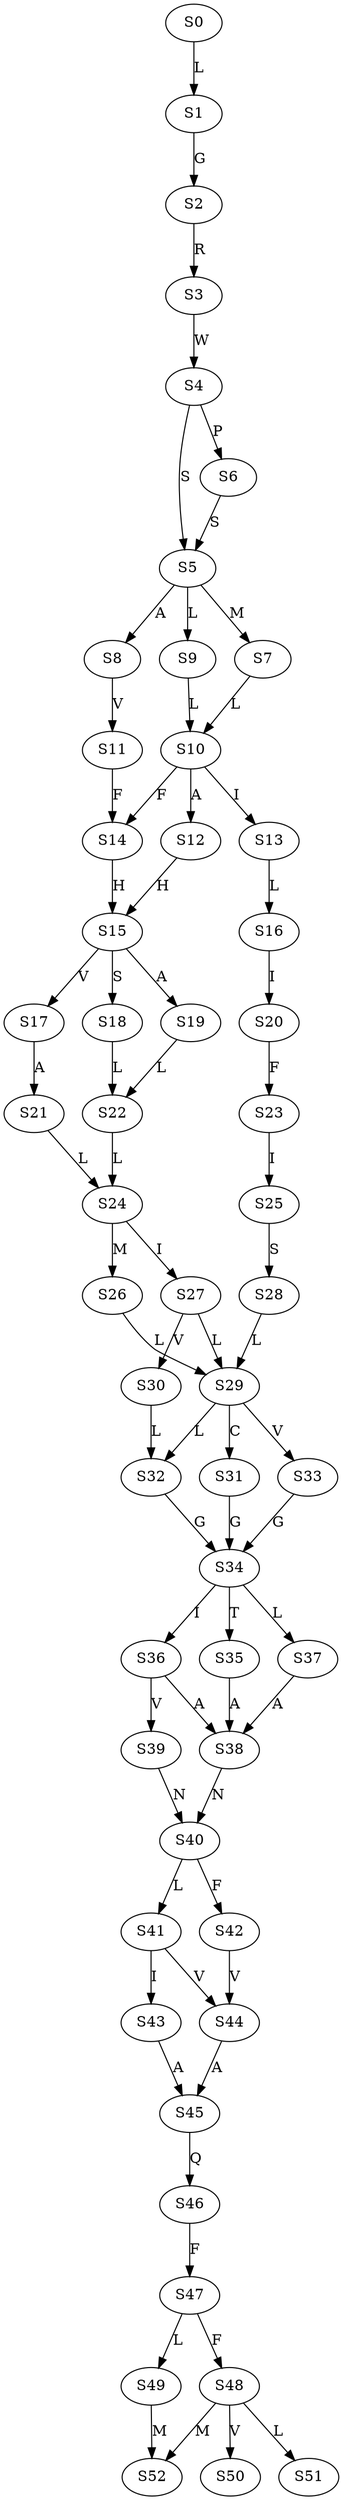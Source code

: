 strict digraph  {
	S0 -> S1 [ label = L ];
	S1 -> S2 [ label = G ];
	S2 -> S3 [ label = R ];
	S3 -> S4 [ label = W ];
	S4 -> S5 [ label = S ];
	S4 -> S6 [ label = P ];
	S5 -> S7 [ label = M ];
	S5 -> S8 [ label = A ];
	S5 -> S9 [ label = L ];
	S6 -> S5 [ label = S ];
	S7 -> S10 [ label = L ];
	S8 -> S11 [ label = V ];
	S9 -> S10 [ label = L ];
	S10 -> S12 [ label = A ];
	S10 -> S13 [ label = I ];
	S10 -> S14 [ label = F ];
	S11 -> S14 [ label = F ];
	S12 -> S15 [ label = H ];
	S13 -> S16 [ label = L ];
	S14 -> S15 [ label = H ];
	S15 -> S17 [ label = V ];
	S15 -> S18 [ label = S ];
	S15 -> S19 [ label = A ];
	S16 -> S20 [ label = I ];
	S17 -> S21 [ label = A ];
	S18 -> S22 [ label = L ];
	S19 -> S22 [ label = L ];
	S20 -> S23 [ label = F ];
	S21 -> S24 [ label = L ];
	S22 -> S24 [ label = L ];
	S23 -> S25 [ label = I ];
	S24 -> S26 [ label = M ];
	S24 -> S27 [ label = I ];
	S25 -> S28 [ label = S ];
	S26 -> S29 [ label = L ];
	S27 -> S29 [ label = L ];
	S27 -> S30 [ label = V ];
	S28 -> S29 [ label = L ];
	S29 -> S31 [ label = C ];
	S29 -> S32 [ label = L ];
	S29 -> S33 [ label = V ];
	S30 -> S32 [ label = L ];
	S31 -> S34 [ label = G ];
	S32 -> S34 [ label = G ];
	S33 -> S34 [ label = G ];
	S34 -> S35 [ label = T ];
	S34 -> S36 [ label = I ];
	S34 -> S37 [ label = L ];
	S35 -> S38 [ label = A ];
	S36 -> S38 [ label = A ];
	S36 -> S39 [ label = V ];
	S37 -> S38 [ label = A ];
	S38 -> S40 [ label = N ];
	S39 -> S40 [ label = N ];
	S40 -> S41 [ label = L ];
	S40 -> S42 [ label = F ];
	S41 -> S43 [ label = I ];
	S41 -> S44 [ label = V ];
	S42 -> S44 [ label = V ];
	S43 -> S45 [ label = A ];
	S44 -> S45 [ label = A ];
	S45 -> S46 [ label = Q ];
	S46 -> S47 [ label = F ];
	S47 -> S48 [ label = F ];
	S47 -> S49 [ label = L ];
	S48 -> S50 [ label = V ];
	S48 -> S51 [ label = L ];
	S48 -> S52 [ label = M ];
	S49 -> S52 [ label = M ];
}
